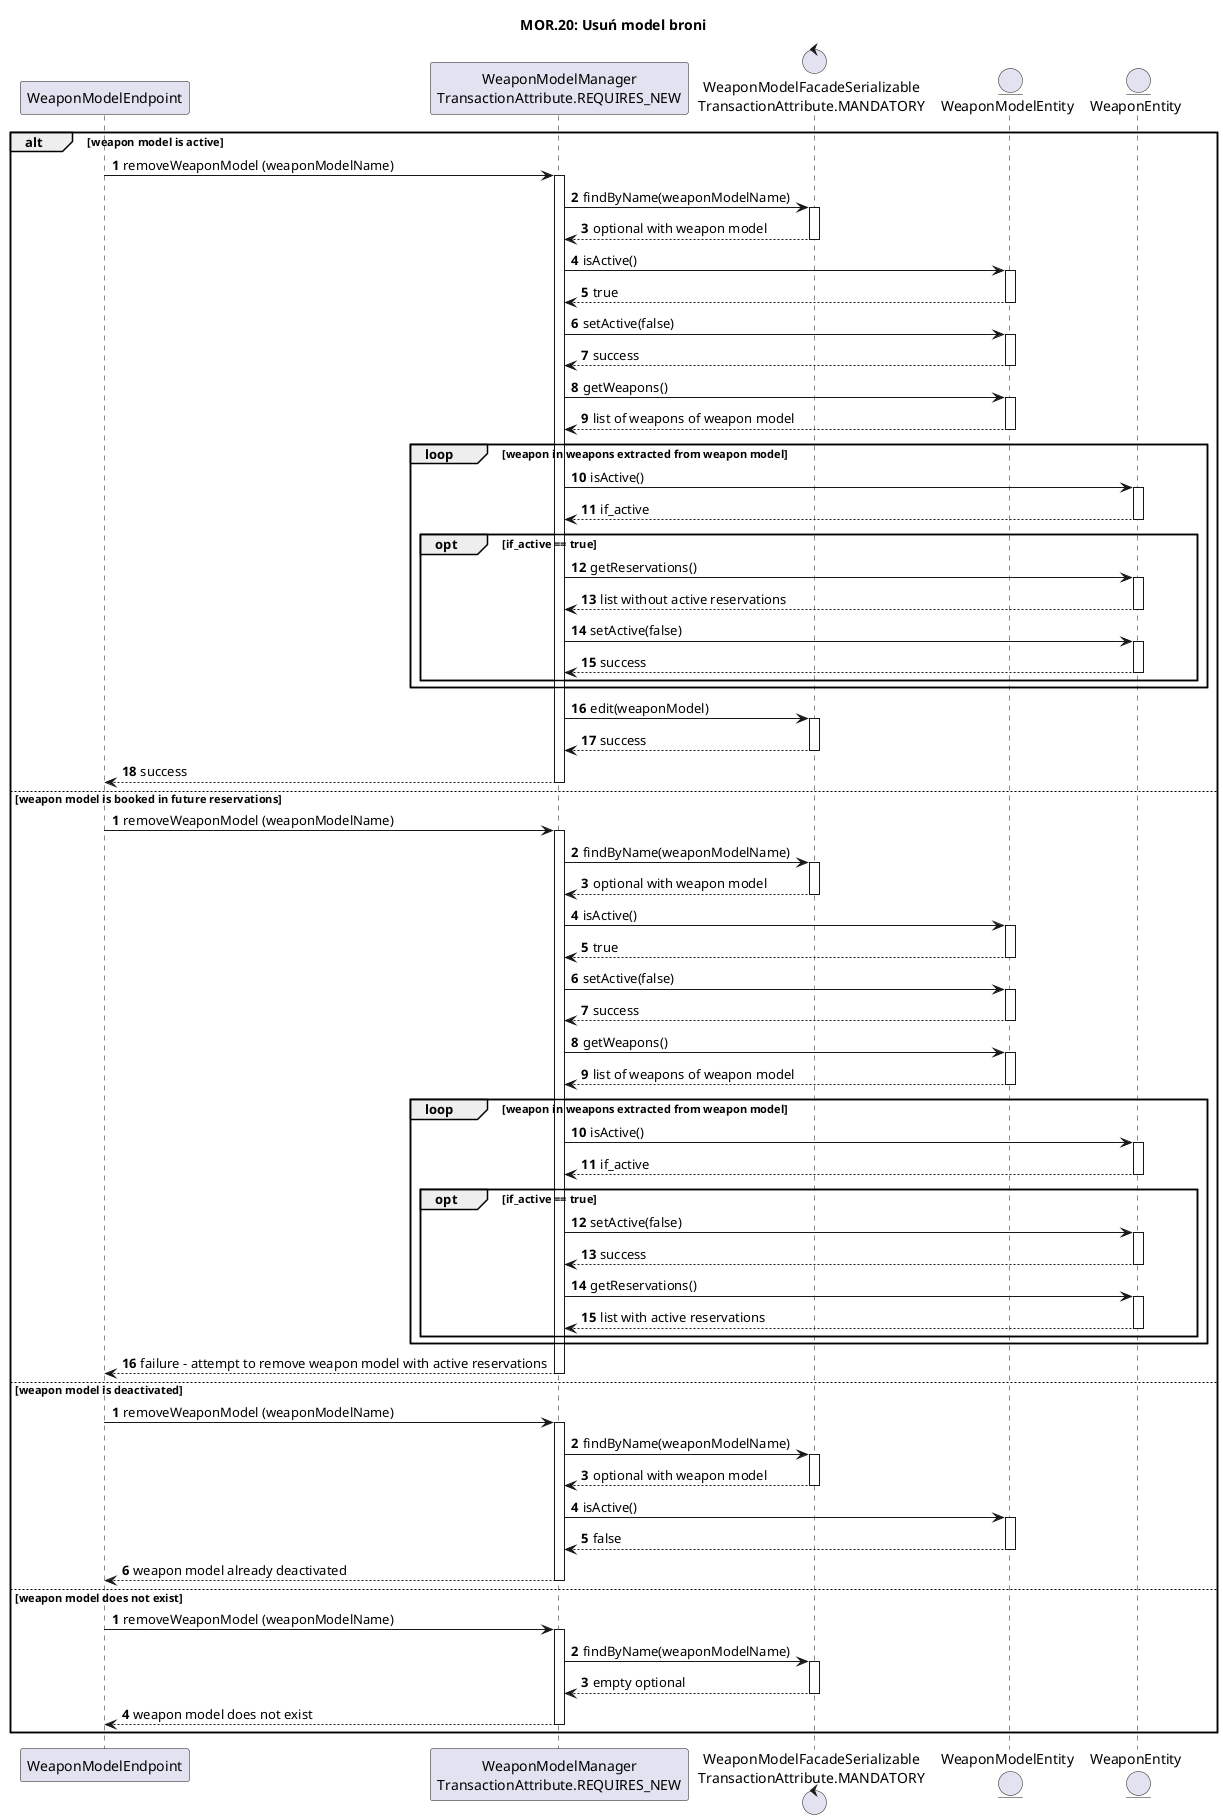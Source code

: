 @startuml
title MOR.20: Usuń model broni

autoactivate on
participant WeaponModelEndpoint
participant "WeaponModelManager\nTransactionAttribute.REQUIRES_NEW" as WeaponModelManager
control "WeaponModelFacadeSerializable\nTransactionAttribute.MANDATORY" as WeaponModelFacade
entity WeaponModelEntity
entity WeaponEntity
alt weapon model is active
autonumber
WeaponModelEndpoint -> WeaponModelManager: removeWeaponModel (weaponModelName)
        WeaponModelManager -> WeaponModelFacade: findByName(weaponModelName)
        return optional with weapon model
        WeaponModelManager -> WeaponModelEntity: isActive()
        return true
        WeaponModelManager -> WeaponModelEntity: setActive(false)
        return success
        WeaponModelManager -> WeaponModelEntity: getWeapons()
        return list of weapons of weapon model
        group loop [weapon in weapons extracted from weapon model]
            WeaponModelManager -> WeaponEntity: isActive()
            return if_active
            opt if_active == true
            WeaponModelManager -> WeaponEntity: getReservations()
            return list without active reservations
            WeaponModelManager -> WeaponEntity: setActive(false)
            return success
            end
        end
        WeaponModelManager -> WeaponModelFacade: edit(weaponModel)
        return success
return success
else weapon model is booked in future reservations
autonumber
WeaponModelEndpoint -> WeaponModelManager: removeWeaponModel (weaponModelName)
        WeaponModelManager -> WeaponModelFacade: findByName(weaponModelName)
        return optional with weapon model
        WeaponModelManager -> WeaponModelEntity: isActive()
        return true
        WeaponModelManager -> WeaponModelEntity: setActive(false)
        return success
        WeaponModelManager -> WeaponModelEntity: getWeapons()
        return list of weapons of weapon model
        group loop [weapon in weapons extracted from weapon model]
            WeaponModelManager -> WeaponEntity: isActive()
            return if_active
            opt if_active == true
                WeaponModelManager -> WeaponEntity: setActive(false)
                return success
                WeaponModelManager -> WeaponEntity: getReservations()
                return list with active reservations
            end
        end
return failure - attempt to remove weapon model with active reservations
else weapon model is deactivated
autonumber
WeaponModelEndpoint -> WeaponModelManager: removeWeaponModel (weaponModelName)
        WeaponModelManager -> WeaponModelFacade: findByName(weaponModelName)
        return optional with weapon model
        WeaponModelManager -> WeaponModelEntity: isActive()
        return false
return weapon model already deactivated
else weapon model does not exist
autonumber
WeaponModelEndpoint -> WeaponModelManager: removeWeaponModel (weaponModelName)
        WeaponModelManager -> WeaponModelFacade: findByName(weaponModelName)
        return empty optional
return weapon model does not exist
end
@enduml